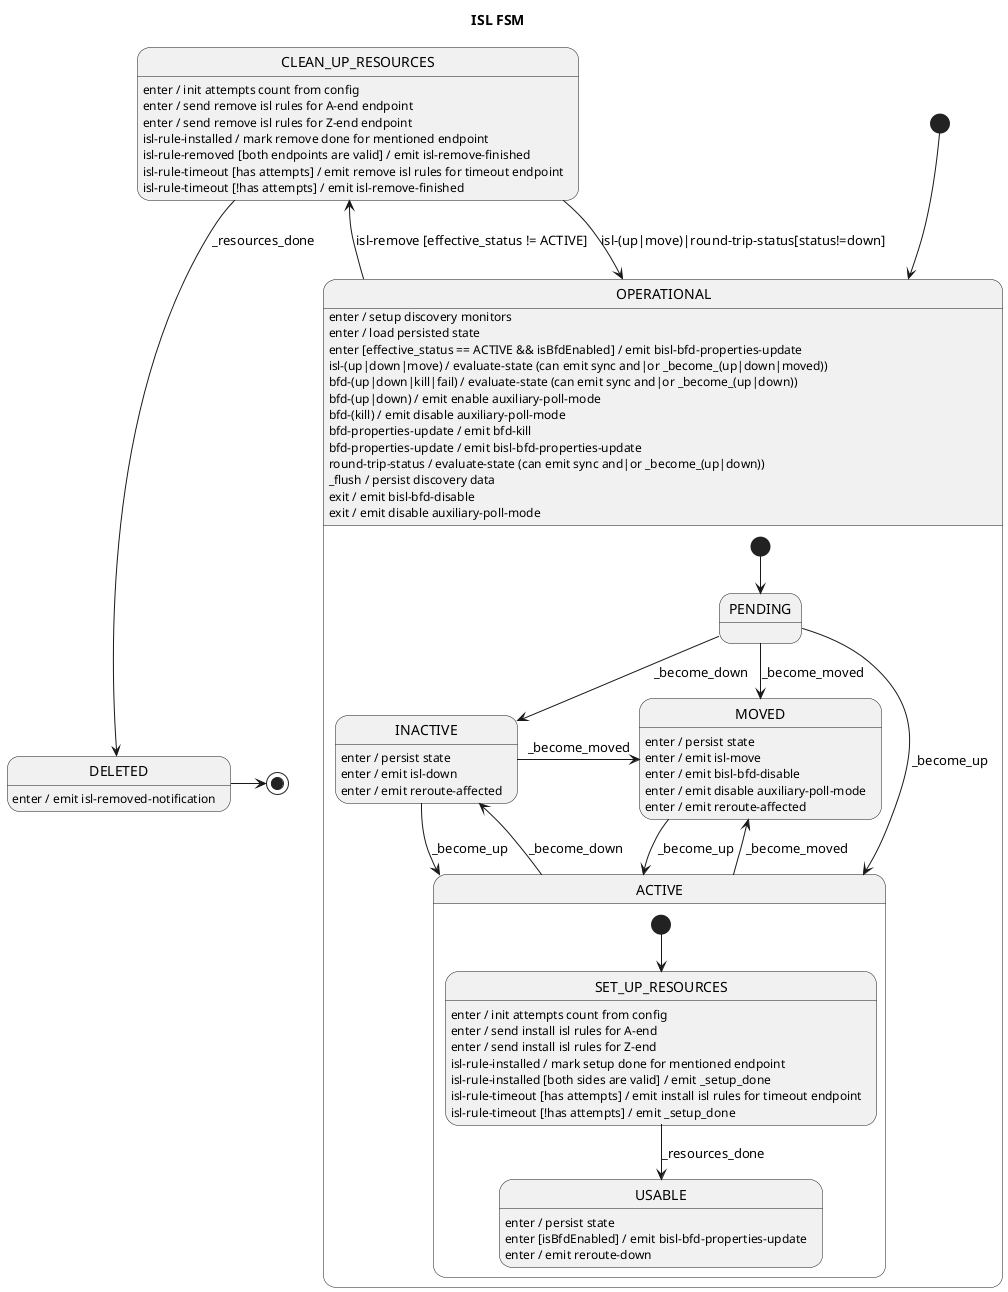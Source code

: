 Internal data:
* reference
* effective-status
* port-state-monitor
* poll-monitor
* bfd-monitor
* round-trip-monitor

Input signals:
* isl-up
* isl-down
* isl-move
* BFD-up
* BFD-down
* BFD-kill
* BFD-fail
* BFD-properties-update
* round-trip-status

Internal(self-injected) signals
* _become_down

Output signals:
* bisl-up (notify BFD-port, notify reroute)
* bisl-down (notify reroute)
* bisl-bfd-properties-update
* bisl-bfd-disable
* isl-move

@startuml
title ISL FSM

[*] --> OPERATIONAL

state OPERATIONAL {
    [*] --> PENDING

    PENDING --> ACTIVE : _become_up
    PENDING --> INACTIVE : _become_down
    PENDING --> MOVED : _become_moved

    state ACTIVE {
        [*] --> SET_UP_RESOURCES

        SET_UP_RESOURCES --> USABLE : _resources_done
        SET_UP_RESOURCES : enter / init attempts count from config
        SET_UP_RESOURCES : enter / send install isl rules for A-end
        SET_UP_RESOURCES : enter / send install isl rules for Z-end
        SET_UP_RESOURCES : isl-rule-installed / mark setup done for mentioned endpoint
        SET_UP_RESOURCES : isl-rule-installed [both sides are valid] / emit _setup_done
        SET_UP_RESOURCES : isl-rule-timeout [has attempts] / emit install isl rules for timeout endpoint
        SET_UP_RESOURCES : isl-rule-timeout [!has attempts] / emit _setup_done

        USABLE : enter / persist state
        USABLE : enter [isBfdEnabled] / emit bisl-bfd-properties-update
        USABLE : enter / emit reroute-down
    }
    ACTIVE --> INACTIVE : _become_down
    ACTIVE --> MOVED : _become_moved

    INACTIVE --> ACTIVE : _become_up
    INACTIVE -r-> MOVED : _become_moved
    INACTIVE : enter / persist state
    INACTIVE : enter / emit isl-down
    INACTIVE : enter / emit reroute-affected

    MOVED --> ACTIVE : _become_up
    MOVED : enter / persist state
    MOVED : enter / emit isl-move
    MOVED : enter / emit bisl-bfd-disable
    MOVED : enter / emit disable auxiliary-poll-mode
    MOVED : enter / emit reroute-affected
}
OPERATIONAL --> CLEAN_UP_RESOURCES : isl-remove [effective_status != ACTIVE]
OPERATIONAL : enter / setup discovery monitors
OPERATIONAL : enter / load persisted state
OPERATIONAL : enter [effective_status == ACTIVE && isBfdEnabled] / emit bisl-bfd-properties-update
OPERATIONAL : isl-(up|down|move) / evaluate-state (can emit sync and|or _become_(up|down|moved))
OPERATIONAL : bfd-(up|down|kill|fail) / evaluate-state (can emit sync and|or _become_(up|down))
OPERATIONAL : bfd-(up|down) / emit enable auxiliary-poll-mode
OPERATIONAL : bfd-(kill) / emit disable auxiliary-poll-mode
OPERATIONAL : bfd-properties-update / emit bfd-kill
OPERATIONAL : bfd-properties-update / emit bisl-bfd-properties-update
OPERATIONAL : round-trip-status / evaluate-state (can emit sync and|or _become_(up|down))
OPERATIONAL : _flush / persist discovery data
OPERATIONAL : exit / emit bisl-bfd-disable
OPERATIONAL : exit / emit disable auxiliary-poll-mode

CLEAN_UP_RESOURCES : enter / init attempts count from config
CLEAN_UP_RESOURCES : enter / send remove isl rules for A-end endpoint
CLEAN_UP_RESOURCES : enter / send remove isl rules for Z-end endpoint
CLEAN_UP_RESOURCES : isl-rule-installed / mark remove done for mentioned endpoint
CLEAN_UP_RESOURCES : isl-rule-removed [both endpoints are valid] / emit isl-remove-finished
CLEAN_UP_RESOURCES : isl-rule-timeout [has attempts] / emit remove isl rules for timeout endpoint
CLEAN_UP_RESOURCES : isl-rule-timeout [!has attempts] / emit isl-remove-finished
CLEAN_UP_RESOURCES --> DELETED : _resources_done
CLEAN_UP_RESOURCES --> OPERATIONAL : isl-(up|move)|round-trip-status[status!=down]

DELETED -> [*]
DELETED : enter / emit isl-removed-notification
@enduml
